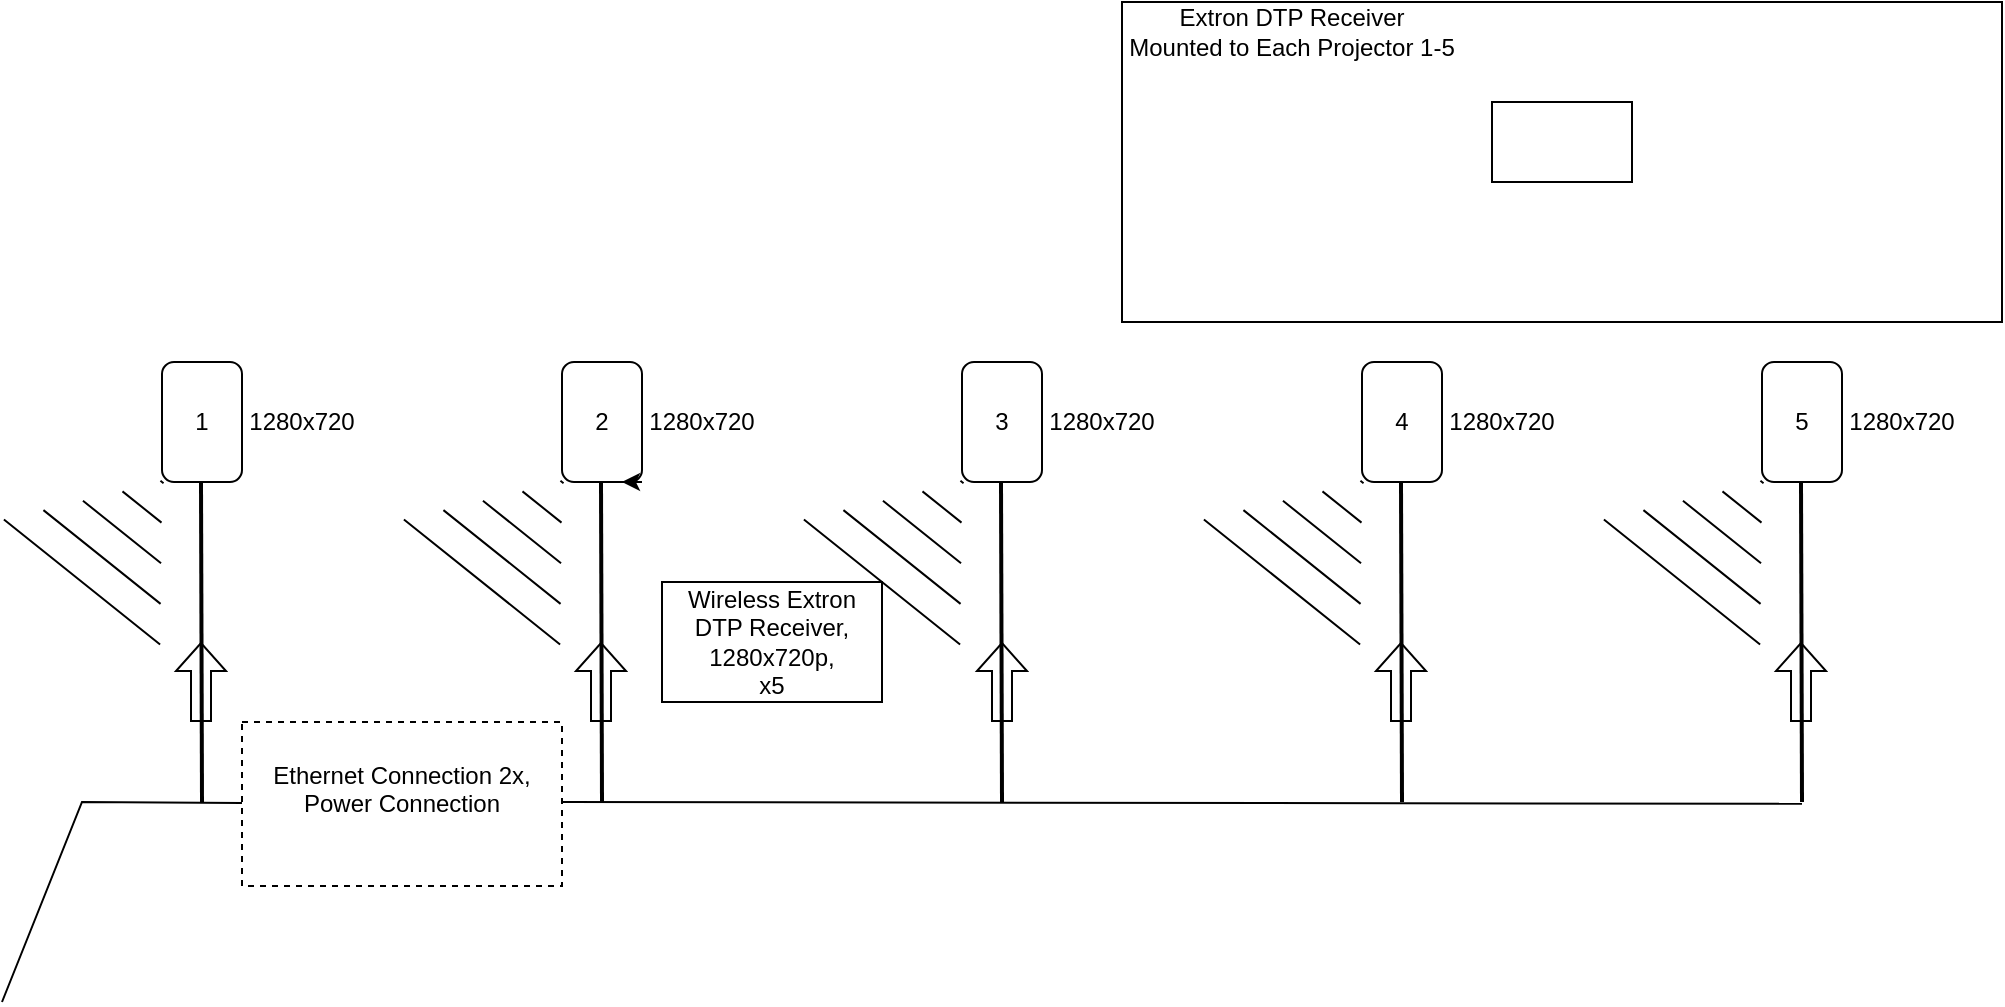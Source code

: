 <mxfile version="27.0.6">
  <diagram name="Page-1" id="VNVmdty35dv7ZaUX3Ccb">
    <mxGraphModel dx="1213" dy="826" grid="1" gridSize="10" guides="1" tooltips="1" connect="1" arrows="1" fold="1" page="1" pageScale="1" pageWidth="1000" pageHeight="1000" math="0" shadow="0">
      <root>
        <mxCell id="0" />
        <mxCell id="1" parent="0" />
        <mxCell id="AHdsUdjB6xAize_xMFfI-1" value="" style="rounded=1;whiteSpace=wrap;html=1;" vertex="1" parent="1">
          <mxGeometry x="80" y="180" width="40" height="60" as="geometry" />
        </mxCell>
        <mxCell id="AHdsUdjB6xAize_xMFfI-2" value="" style="rounded=1;whiteSpace=wrap;html=1;" vertex="1" parent="1">
          <mxGeometry x="280" y="180" width="40" height="60" as="geometry" />
        </mxCell>
        <mxCell id="AHdsUdjB6xAize_xMFfI-3" style="edgeStyle=orthogonalEdgeStyle;rounded=0;orthogonalLoop=1;jettySize=auto;html=1;exitX=1;exitY=1;exitDx=0;exitDy=0;entryX=0.75;entryY=1;entryDx=0;entryDy=0;" edge="1" parent="1" source="AHdsUdjB6xAize_xMFfI-2" target="AHdsUdjB6xAize_xMFfI-2">
          <mxGeometry relative="1" as="geometry" />
        </mxCell>
        <mxCell id="AHdsUdjB6xAize_xMFfI-4" value="" style="rounded=1;whiteSpace=wrap;html=1;" vertex="1" parent="1">
          <mxGeometry x="480" y="180" width="40" height="60" as="geometry" />
        </mxCell>
        <mxCell id="AHdsUdjB6xAize_xMFfI-5" value="" style="rounded=1;whiteSpace=wrap;html=1;" vertex="1" parent="1">
          <mxGeometry x="680" y="180" width="40" height="60" as="geometry" />
        </mxCell>
        <mxCell id="AHdsUdjB6xAize_xMFfI-6" value="" style="rounded=1;whiteSpace=wrap;html=1;" vertex="1" parent="1">
          <mxGeometry x="880" y="180" width="40" height="60" as="geometry" />
        </mxCell>
        <mxCell id="AHdsUdjB6xAize_xMFfI-8" value="" style="endArrow=none;html=1;strokeWidth=2;rounded=0;" edge="1" parent="1">
          <mxGeometry width="50" height="50" relative="1" as="geometry">
            <mxPoint x="300" y="400" as="sourcePoint" />
            <mxPoint x="299.5" y="240" as="targetPoint" />
          </mxGeometry>
        </mxCell>
        <mxCell id="AHdsUdjB6xAize_xMFfI-9" value="" style="endArrow=none;html=1;strokeWidth=2;rounded=0;" edge="1" parent="1">
          <mxGeometry width="50" height="50" relative="1" as="geometry">
            <mxPoint x="100" y="400" as="sourcePoint" />
            <mxPoint x="99.5" y="240" as="targetPoint" />
          </mxGeometry>
        </mxCell>
        <mxCell id="AHdsUdjB6xAize_xMFfI-10" value="" style="endArrow=none;html=1;strokeWidth=2;rounded=0;" edge="1" parent="1">
          <mxGeometry width="50" height="50" relative="1" as="geometry">
            <mxPoint x="500" y="400" as="sourcePoint" />
            <mxPoint x="499.5" y="240" as="targetPoint" />
          </mxGeometry>
        </mxCell>
        <mxCell id="AHdsUdjB6xAize_xMFfI-11" value="" style="endArrow=none;html=1;strokeWidth=2;rounded=0;" edge="1" parent="1">
          <mxGeometry width="50" height="50" relative="1" as="geometry">
            <mxPoint x="700" y="400" as="sourcePoint" />
            <mxPoint x="699.5" y="240" as="targetPoint" />
          </mxGeometry>
        </mxCell>
        <mxCell id="AHdsUdjB6xAize_xMFfI-12" value="" style="endArrow=none;html=1;strokeWidth=2;rounded=0;" edge="1" parent="1">
          <mxGeometry width="50" height="50" relative="1" as="geometry">
            <mxPoint x="900" y="400" as="sourcePoint" />
            <mxPoint x="899.5" y="240" as="targetPoint" />
          </mxGeometry>
        </mxCell>
        <mxCell id="AHdsUdjB6xAize_xMFfI-13" value="1" style="text;strokeColor=none;align=center;fillColor=none;html=1;verticalAlign=middle;whiteSpace=wrap;rounded=0;" vertex="1" parent="1">
          <mxGeometry x="70" y="195" width="60" height="30" as="geometry" />
        </mxCell>
        <mxCell id="AHdsUdjB6xAize_xMFfI-14" value="&lt;div&gt;2&lt;/div&gt;" style="text;strokeColor=none;align=center;fillColor=none;html=1;verticalAlign=middle;whiteSpace=wrap;rounded=0;" vertex="1" parent="1">
          <mxGeometry x="270" y="195" width="60" height="30" as="geometry" />
        </mxCell>
        <mxCell id="AHdsUdjB6xAize_xMFfI-15" value="&lt;div&gt;3&lt;/div&gt;" style="text;strokeColor=none;align=center;fillColor=none;html=1;verticalAlign=middle;whiteSpace=wrap;rounded=0;" vertex="1" parent="1">
          <mxGeometry x="470" y="195" width="60" height="30" as="geometry" />
        </mxCell>
        <mxCell id="AHdsUdjB6xAize_xMFfI-16" value="&lt;div&gt;4&lt;/div&gt;" style="text;strokeColor=none;align=center;fillColor=none;html=1;verticalAlign=middle;whiteSpace=wrap;rounded=0;" vertex="1" parent="1">
          <mxGeometry x="670" y="195" width="60" height="30" as="geometry" />
        </mxCell>
        <mxCell id="AHdsUdjB6xAize_xMFfI-17" value="&lt;div&gt;5&lt;/div&gt;" style="text;strokeColor=none;align=center;fillColor=none;html=1;verticalAlign=middle;whiteSpace=wrap;rounded=0;" vertex="1" parent="1">
          <mxGeometry x="870" y="195" width="60" height="30" as="geometry" />
        </mxCell>
        <mxCell id="AHdsUdjB6xAize_xMFfI-21" value="" style="endArrow=none;html=1;rounded=0;" edge="1" parent="1">
          <mxGeometry width="50" height="50" relative="1" as="geometry">
            <mxPoint x="280" y="400.004" as="sourcePoint" />
            <mxPoint x="900" y="400.89" as="targetPoint" />
          </mxGeometry>
        </mxCell>
        <mxCell id="AHdsUdjB6xAize_xMFfI-26" value="&lt;div&gt;1280x720&lt;/div&gt;" style="text;strokeColor=none;align=center;fillColor=none;html=1;verticalAlign=middle;whiteSpace=wrap;rounded=0;" vertex="1" parent="1">
          <mxGeometry x="120" y="195" width="60" height="30" as="geometry" />
        </mxCell>
        <mxCell id="AHdsUdjB6xAize_xMFfI-27" value="&lt;div&gt;1280x720&lt;/div&gt;" style="text;strokeColor=none;align=center;fillColor=none;html=1;verticalAlign=middle;whiteSpace=wrap;rounded=0;" vertex="1" parent="1">
          <mxGeometry x="320" y="195" width="60" height="30" as="geometry" />
        </mxCell>
        <mxCell id="AHdsUdjB6xAize_xMFfI-28" value="&lt;div&gt;1280x720&lt;/div&gt;" style="text;strokeColor=none;align=center;fillColor=none;html=1;verticalAlign=middle;whiteSpace=wrap;rounded=0;" vertex="1" parent="1">
          <mxGeometry x="520" y="195" width="60" height="30" as="geometry" />
        </mxCell>
        <mxCell id="AHdsUdjB6xAize_xMFfI-29" value="&lt;div&gt;1280x720&lt;/div&gt;" style="text;strokeColor=none;align=center;fillColor=none;html=1;verticalAlign=middle;whiteSpace=wrap;rounded=0;" vertex="1" parent="1">
          <mxGeometry x="720" y="195" width="60" height="30" as="geometry" />
        </mxCell>
        <mxCell id="AHdsUdjB6xAize_xMFfI-30" value="&lt;div&gt;1280x720&lt;/div&gt;" style="text;strokeColor=none;align=center;fillColor=none;html=1;verticalAlign=middle;whiteSpace=wrap;rounded=0;" vertex="1" parent="1">
          <mxGeometry x="920" y="195" width="60" height="30" as="geometry" />
        </mxCell>
        <mxCell id="AHdsUdjB6xAize_xMFfI-31" value="" style="shape=flexArrow;endArrow=classic;html=1;rounded=0;endWidth=14;endSize=4.33;" edge="1" parent="1">
          <mxGeometry width="50" height="50" relative="1" as="geometry">
            <mxPoint x="299.5" y="360" as="sourcePoint" />
            <mxPoint x="299.5" y="320" as="targetPoint" />
          </mxGeometry>
        </mxCell>
        <mxCell id="AHdsUdjB6xAize_xMFfI-32" value="" style="shape=flexArrow;endArrow=classic;html=1;rounded=0;endWidth=14;endSize=4.33;" edge="1" parent="1">
          <mxGeometry width="50" height="50" relative="1" as="geometry">
            <mxPoint x="99.5" y="360" as="sourcePoint" />
            <mxPoint x="99.5" y="320" as="targetPoint" />
          </mxGeometry>
        </mxCell>
        <mxCell id="AHdsUdjB6xAize_xMFfI-33" value="" style="shape=flexArrow;endArrow=classic;html=1;rounded=0;endWidth=14;endSize=4.33;" edge="1" parent="1">
          <mxGeometry width="50" height="50" relative="1" as="geometry">
            <mxPoint x="500" y="360" as="sourcePoint" />
            <mxPoint x="500" y="320" as="targetPoint" />
          </mxGeometry>
        </mxCell>
        <mxCell id="AHdsUdjB6xAize_xMFfI-34" value="" style="shape=flexArrow;endArrow=classic;html=1;rounded=0;endWidth=14;endSize=4.33;" edge="1" parent="1">
          <mxGeometry width="50" height="50" relative="1" as="geometry">
            <mxPoint x="699.5" y="360" as="sourcePoint" />
            <mxPoint x="699.5" y="320" as="targetPoint" />
          </mxGeometry>
        </mxCell>
        <mxCell id="AHdsUdjB6xAize_xMFfI-35" value="" style="shape=flexArrow;endArrow=classic;html=1;rounded=0;endWidth=14;endSize=4.33;" edge="1" parent="1">
          <mxGeometry width="50" height="50" relative="1" as="geometry">
            <mxPoint x="899.5" y="360" as="sourcePoint" />
            <mxPoint x="899.5" y="320" as="targetPoint" />
          </mxGeometry>
        </mxCell>
        <mxCell id="AHdsUdjB6xAize_xMFfI-37" value="" style="endArrow=none;html=1;rounded=0;" edge="1" parent="1" target="AHdsUdjB6xAize_xMFfI-36">
          <mxGeometry width="50" height="50" relative="1" as="geometry">
            <mxPoint y="500" as="sourcePoint" />
            <mxPoint x="900" y="500" as="targetPoint" />
            <Array as="points">
              <mxPoint x="40" y="400" />
            </Array>
          </mxGeometry>
        </mxCell>
        <mxCell id="AHdsUdjB6xAize_xMFfI-36" value="&lt;div&gt;Ethernet Connection 2x,&lt;/div&gt;&lt;div&gt;Power Connection&lt;/div&gt;&lt;div&gt;&lt;br&gt;&lt;/div&gt;" style="text;strokeColor=default;align=center;fillColor=none;html=1;verticalAlign=middle;whiteSpace=wrap;rounded=0;dashed=1;strokeWidth=1;" vertex="1" parent="1">
          <mxGeometry x="120" y="360" width="160" height="82" as="geometry" />
        </mxCell>
        <mxCell id="AHdsUdjB6xAize_xMFfI-38" value="" style="shape=mxgraph.arrows2.wedgeArrowDashed2;html=1;bendable=0;startWidth=50;stepSize=15;rounded=0;" edge="1" parent="1">
          <mxGeometry width="100" height="100" relative="1" as="geometry">
            <mxPoint x="440" y="290" as="sourcePoint" />
            <mxPoint x="480" y="240" as="targetPoint" />
          </mxGeometry>
        </mxCell>
        <mxCell id="AHdsUdjB6xAize_xMFfI-39" value="" style="shape=mxgraph.arrows2.wedgeArrowDashed2;html=1;bendable=0;startWidth=50;stepSize=15;rounded=0;" edge="1" parent="1">
          <mxGeometry width="100" height="100" relative="1" as="geometry">
            <mxPoint x="640" y="290" as="sourcePoint" />
            <mxPoint x="680" y="240" as="targetPoint" />
          </mxGeometry>
        </mxCell>
        <mxCell id="AHdsUdjB6xAize_xMFfI-40" value="" style="shape=mxgraph.arrows2.wedgeArrowDashed2;html=1;bendable=0;startWidth=50;stepSize=15;rounded=0;" edge="1" parent="1">
          <mxGeometry width="100" height="100" relative="1" as="geometry">
            <mxPoint x="840" y="290" as="sourcePoint" />
            <mxPoint x="880" y="240" as="targetPoint" />
          </mxGeometry>
        </mxCell>
        <mxCell id="AHdsUdjB6xAize_xMFfI-41" value="" style="shape=mxgraph.arrows2.wedgeArrowDashed2;html=1;bendable=0;startWidth=50;stepSize=15;rounded=0;" edge="1" parent="1">
          <mxGeometry width="100" height="100" relative="1" as="geometry">
            <mxPoint x="240" y="290" as="sourcePoint" />
            <mxPoint x="280" y="240" as="targetPoint" />
          </mxGeometry>
        </mxCell>
        <mxCell id="AHdsUdjB6xAize_xMFfI-42" value="" style="shape=mxgraph.arrows2.wedgeArrowDashed2;html=1;bendable=0;startWidth=50;stepSize=15;rounded=0;" edge="1" parent="1">
          <mxGeometry width="100" height="100" relative="1" as="geometry">
            <mxPoint x="40" y="290" as="sourcePoint" />
            <mxPoint x="80" y="240" as="targetPoint" />
          </mxGeometry>
        </mxCell>
        <mxCell id="AHdsUdjB6xAize_xMFfI-43" value="&lt;div&gt;Wireless Extron DTP Receiver,&lt;/div&gt;&lt;div&gt;1280x720p,&lt;/div&gt;&lt;div&gt;x5&lt;/div&gt;" style="text;strokeColor=default;align=center;fillColor=none;html=1;verticalAlign=middle;whiteSpace=wrap;rounded=0;" vertex="1" parent="1">
          <mxGeometry x="330" y="290" width="110" height="60" as="geometry" />
        </mxCell>
        <mxCell id="AHdsUdjB6xAize_xMFfI-47" value="" style="rounded=0;whiteSpace=wrap;html=1;glass=0;shadow=0;" vertex="1" parent="1">
          <mxGeometry x="560" width="440" height="160" as="geometry" />
        </mxCell>
        <mxCell id="AHdsUdjB6xAize_xMFfI-48" value="" style="rounded=0;whiteSpace=wrap;html=1;" vertex="1" parent="1">
          <mxGeometry x="745" y="50" width="70" height="40" as="geometry" />
        </mxCell>
        <mxCell id="AHdsUdjB6xAize_xMFfI-49" value="&lt;div&gt;Extron DTP Receiver&lt;/div&gt;&lt;div&gt;Mounted to Each Projector 1-5&lt;/div&gt;" style="text;strokeColor=none;align=center;fillColor=none;html=1;verticalAlign=middle;whiteSpace=wrap;rounded=0;" vertex="1" parent="1">
          <mxGeometry x="560" width="170" height="30" as="geometry" />
        </mxCell>
      </root>
    </mxGraphModel>
  </diagram>
</mxfile>
